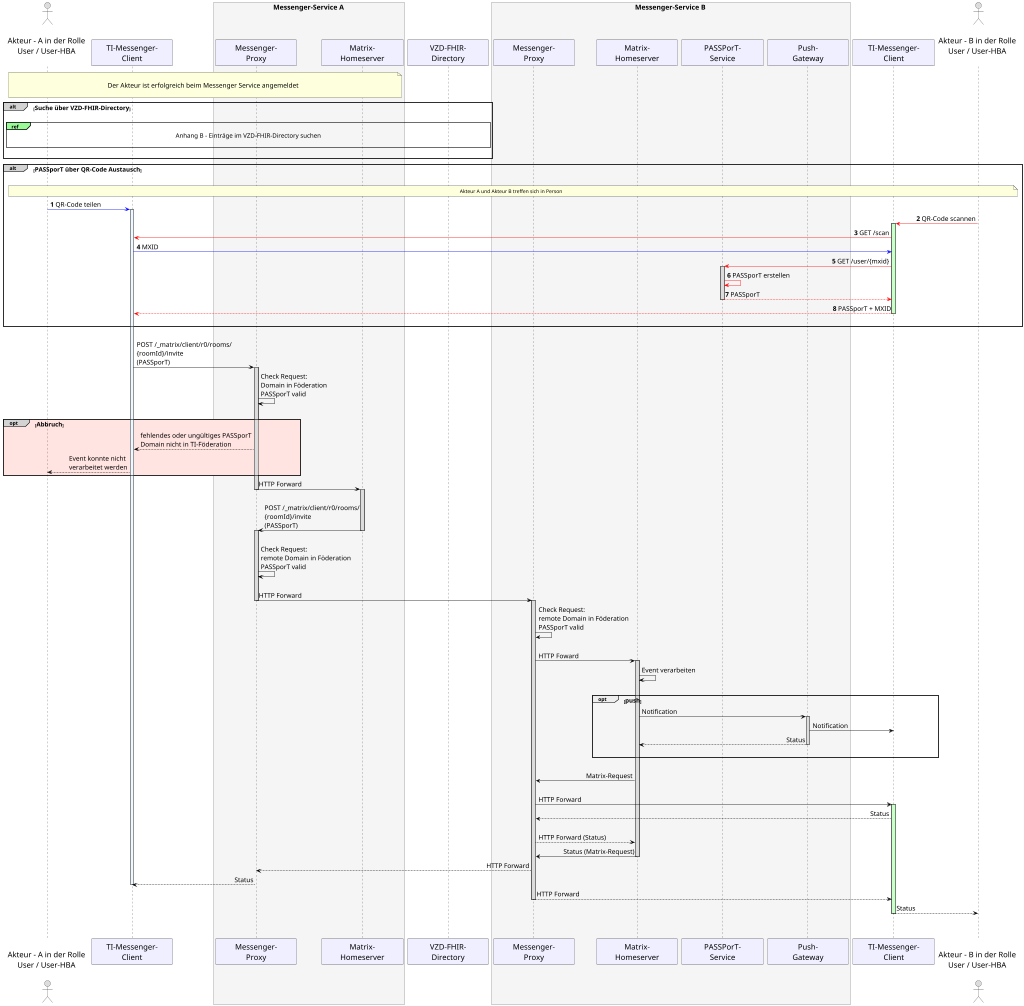 /' 
# TI-Messenger 1.1
# TI-Messenger-Dienst
# UC - 10061
# Sequence Diagram
# Name: Einladung von Akteuren anderer Messenger-Services
'/

@startuml
skinparam sequenceMessageAlign direction
skinparam minClassWidth 200
skinparam BoxPadding 1
skinparam sequenceReferenceHeaderBackgroundColor palegreen
scale max 1024 width

skinparam sequence {
ArrowColor black
ArrowFontSize 17
ActorBorderColor black
LifeLineBorderColor black
LifeLineBackgroundColor Gainsboro

ParticipantBorderColor Motivation
ParticipantBackgroundColor Motivation
ParticipantFontName Impact
ParticipantFontSize 20
ParticipantFontColor black
ParticipantBorderColor Black
ParticipantBackgroundColor MOTIVATION

ActorBackgroundColor Gainsboro
ActorFontColor black
ActorFontSize 20
ActorFontName Aapex
}
    actor U1 as "\nAkteur - A in der Rolle\nUser / User-HBA\n"
    participant C1 as "TI-Messenger-\nClient"
    box <size:18>Messenger-Service A</size> #WhiteSmoke
      participant MP1 as "Messenger-\nProxy"
      participant MH1 as "Matrix-\nHomeserver"
    end box
    participant VZD as "VZD-FHIR-\nDirectory"
    box <size:18>Messenger-Service B</size> #WhiteSmoke
    participant MP2 as "Messenger-\nProxy"
    participant MH2 as "Matrix-\nHomeserver"
    participant PS2 as "PASSPorT-\nService"
    participant PG2 as "Push-\nGateway"
    end box
    participant C2 as "TI-Messenger-\nClient"
    actor U2 as "\nAkteur - B in der Rolle\nUser / User-HBA\n"
    
note over U1, MH1: \n<size:17>Der Akteur ist erfolgreich beim Messenger Service angemeldet</size>\n    
    
    alt#LightGrey  <size:16>Suche über VZD-FHIR-Directory</size>
      |||
      ref over U1, VZD : <size:16>Anhang B - Einträge im VZD-FHIR-Directory suchen</size>\n
      |||
    end
    alt#LightGrey  <size:16>PASSporT über QR-Code Austausch</size>
      |||
       note over U1, U2: Akteur A und Akteur B treffen sich in Person
       autonumber
       U1-[#0000FF]>C1: QR-Code teilen
        activate C1 #AliceBlue
       U2-[#red]>C2: QR-Code scannen
        activate C2 #TECHNOLOGY
       C2-[#red]>C1: GET /scan
       C1-[#0000FF]>C2: MXID
       C2-[#red]>PS2: GET /user/{mxid} 
        activate PS2
       PS2-[#red]>PS2: PASSporT erstellen
       PS2--[#red]>C2: PASSporT
        deactivate PS2
       C2--[#red]>C1: PASSporT + MXID
        deactivate C2
       autonumber stop
      |||
    end
    
    |||
    C1->MP1: POST /_matrix/client/r0/rooms/\n{roomId}/invite \n(PASSporT)
      activate MP1
    MP1->MP1: Check Request:\nDomain in Föderation\nPASSporT valid
      |||
    opt#LightGrey #MistyRose <size:16>Abbruch</size>
      MP1-->C1: fehlendes oder ungültiges PASSporT\nDomain nicht in TI-Föderation
      C1-->U1: Event konnte nicht \nverarbeitet werden
    end
    MP1->MH1: HTTP Forward
      deactivate MP1
      activate MH1
      |||
    MH1->MP1: POST /_matrix/client/r0/rooms/\n{roomId}/invite \n(PASSporT)
      deactivate MH1
      activate MP1
      |||
    MP1->MP1: Check Request:\nremote Domain in Föderation\nPASSporT valid
      |||
    MP1->MP2: HTTP Forward
      deactivate MP1
      activate MP2
    MP2->MP2: Check Request:\nremote Domain in Föderation\nPASSporT valid
      |||
    MP2->MH2: HTTP Foward
      activate MH2
    MH2->MH2: Event verarbeiten
    
    |||
    opt <size:16>push</size>
    MH2->PG2: Notification
      activate PG2
    PG2->C2: Notification
    PG2-->MH2: Status
      deactivate PG2
    |||
    end
    
    |||
    MH2->MP2: Matrix-Request
    |||
    MP2->C2: HTTP Forward
      activate C2 #TECHNOLOGY
    C2-->MP2: Status
    |||
    MP2-->MH2: HTTP Forward (Status)
    MH2->MP2: Status (Matrix-Request)
      deactivate MH2
    MP2-->MP1: HTTP Forward
    MP1-->C1: Status
      deactivate C1
    MP2-->C2: HTTP Forward
      deactivate MP2
    C2-->U2: Status
    deactivate C2
  |||
|||
@enduml
